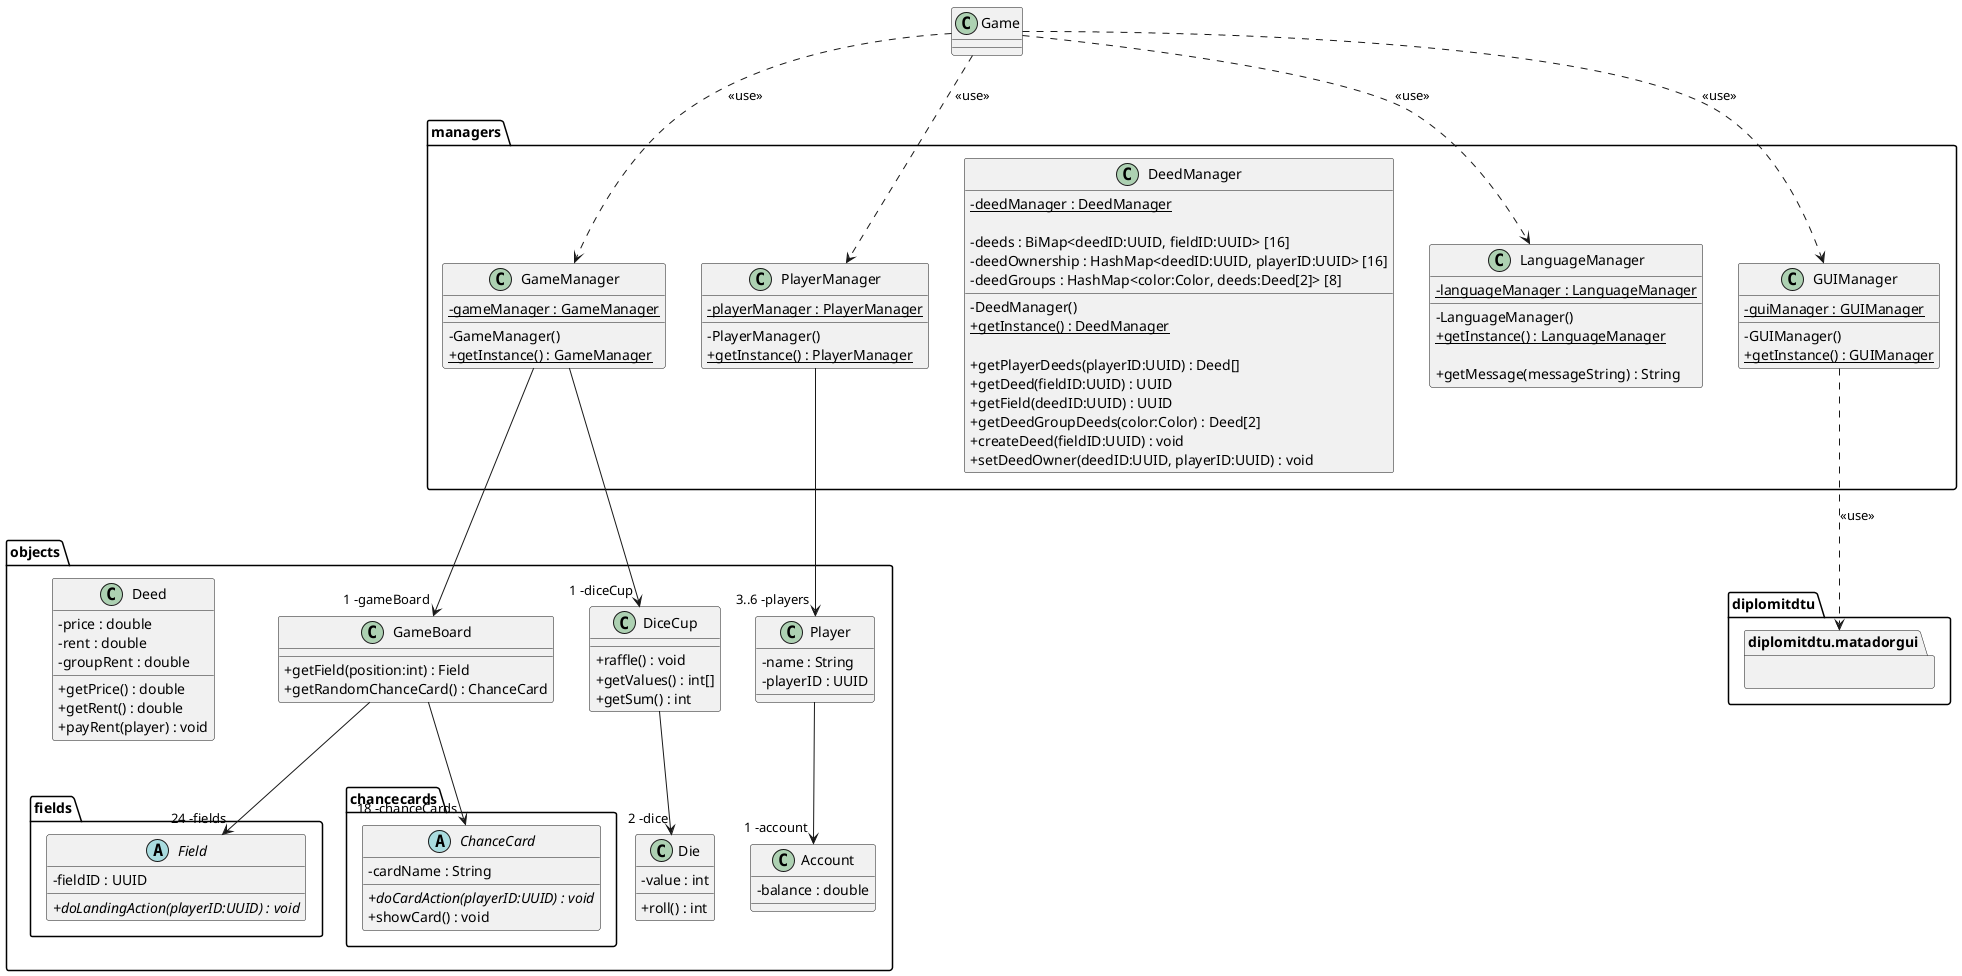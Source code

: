 @startuml
'https://plantuml.com/class-diagram

skinparam classAttributeIconSize 0

class Game {

}

package diplomitdtu.matadorgui {}

' Managers
package managers {
    class GameManager {
        {static} -gameManager : GameManager

        -GameManager()
        {static} +getInstance() : GameManager
    }

    class PlayerManager {
        {static} -playerManager : PlayerManager

        -PlayerManager()
        {static} +getInstance() : PlayerManager
    }

    class DeedManager {
        {static} -deedManager : DeedManager

        -deeds : BiMap<deedID:UUID, fieldID:UUID> [16]
        -deedOwnership : HashMap<deedID:UUID, playerID:UUID> [16]
        -deedGroups : HashMap<color:Color, deeds:Deed[2]> [8]

        -DeedManager()
        {static} +getInstance() : DeedManager

        +getPlayerDeeds(playerID:UUID) : Deed[]
        +getDeed(fieldID:UUID) : UUID
        +getField(deedID:UUID) : UUID
        +getDeedGroupDeeds(color:Color) : Deed[2]
        +createDeed(fieldID:UUID) : void
        +setDeedOwner(deedID:UUID, playerID:UUID) : void
    }

    class LanguageManager {
        {static} -languageManager : LanguageManager

        -LanguageManager()
        {static} +getInstance() : LanguageManager

        +getMessage(messageString) : String
    }

    class GUIManager {
        {static} -guiManager : GUIManager

        -GUIManager()
        {static} +getInstance() : GUIManager
    }

    GUIManager ..> diplomitdtu.matadorgui : <<use>>
}

Game ..> GameManager : <<use>>
Game ..> PlayerManager : <<use>>
Game ..> GUIManager : <<use>>
Game ..> LanguageManager : <<use>>


' Objects
package objects {
    class GameBoard {
        +getField(position:int) : Field
        +getRandomChanceCard() : ChanceCard
    }

    class DiceCup {
        +raffle() : void
        +getValues() : int[]
        +getSum() : int
    }

    class Die {
        -value : int

        +roll() : int
    }

    class Player {
        -name : String
        -playerID : UUID
    }

    class Account {
        -balance : double
    }

    class Deed {
        -price : double
        -rent : double
        -groupRent : double

        +getPrice() : double
        +getRent() : double
        +payRent(player) : void
    }

    package fields {
        abstract Field {
            -fieldID : UUID

            {abstract} +doLandingAction(playerID:UUID) : void
        }
    }

    package chancecards {
        abstract ChanceCard {
            -cardName : String

            {abstract} +doCardAction(playerID:UUID) : void
            +showCard() : void
        }
    }

    GameBoard --> "24 -fields" Field
    GameBoard --> "18 -chanceCards" ChanceCard
    DiceCup --> "2 -dice" Die
    Player --> "1 -account" Account
}

PlayerManager --> "3..6 -players" Player
GameManager --> "1 -gameBoard" GameBoard
GameManager --> "1 -diceCup" DiceCup

@enduml